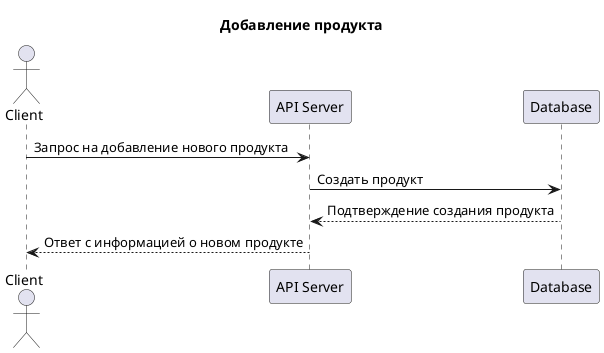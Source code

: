 @startuml
title Добавление продукта

actor Client
participant "API Server" as APIServer
participant "Database" as DB

Client -> APIServer : Запрос на добавление нового продукта
APIServer -> DB : Создать продукт
DB --> APIServer : Подтверждение создания продукта
APIServer --> Client : Ответ с информацией о новом продукте


@enduml
